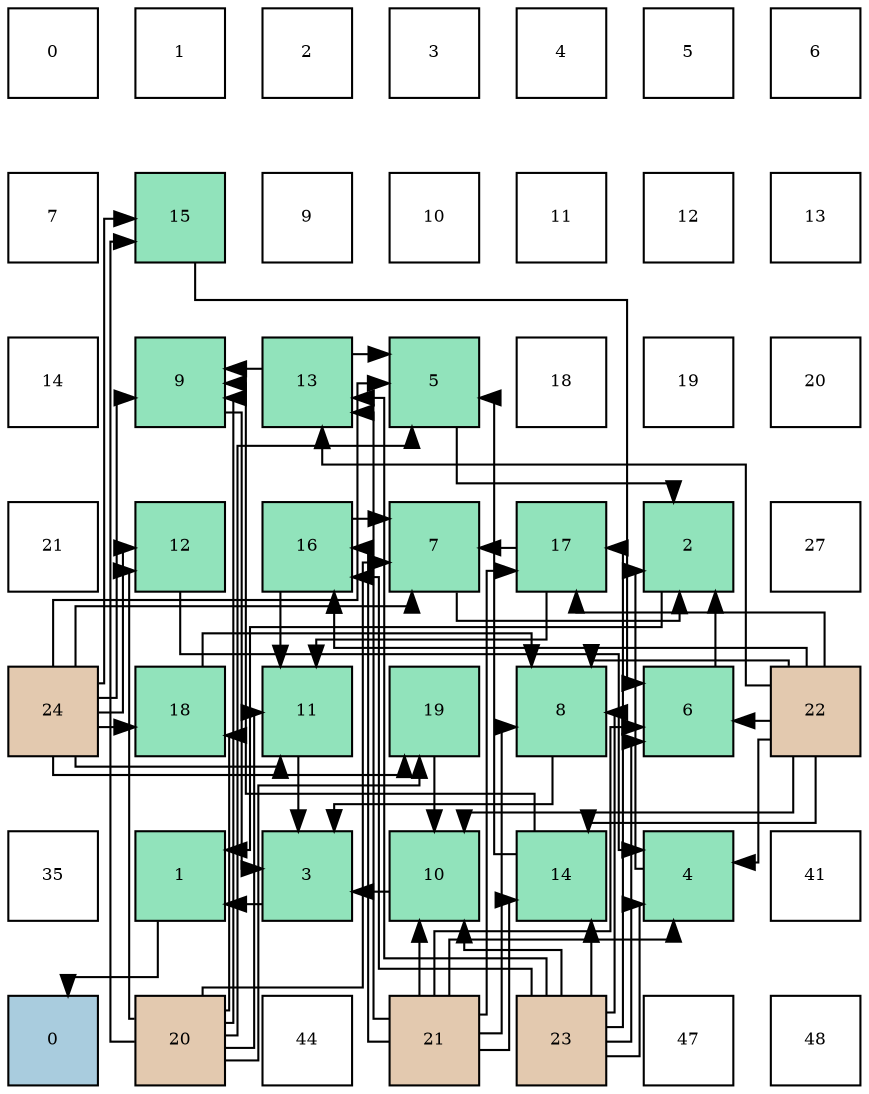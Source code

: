 digraph layout{
 rankdir=TB;
 splines=ortho;
 node [style=filled shape=square fixedsize=true width=0.6];
0[label="0", fontsize=8, fillcolor="#ffffff"];
1[label="1", fontsize=8, fillcolor="#ffffff"];
2[label="2", fontsize=8, fillcolor="#ffffff"];
3[label="3", fontsize=8, fillcolor="#ffffff"];
4[label="4", fontsize=8, fillcolor="#ffffff"];
5[label="5", fontsize=8, fillcolor="#ffffff"];
6[label="6", fontsize=8, fillcolor="#ffffff"];
7[label="7", fontsize=8, fillcolor="#ffffff"];
8[label="15", fontsize=8, fillcolor="#91e3bb"];
9[label="9", fontsize=8, fillcolor="#ffffff"];
10[label="10", fontsize=8, fillcolor="#ffffff"];
11[label="11", fontsize=8, fillcolor="#ffffff"];
12[label="12", fontsize=8, fillcolor="#ffffff"];
13[label="13", fontsize=8, fillcolor="#ffffff"];
14[label="14", fontsize=8, fillcolor="#ffffff"];
15[label="9", fontsize=8, fillcolor="#91e3bb"];
16[label="13", fontsize=8, fillcolor="#91e3bb"];
17[label="5", fontsize=8, fillcolor="#91e3bb"];
18[label="18", fontsize=8, fillcolor="#ffffff"];
19[label="19", fontsize=8, fillcolor="#ffffff"];
20[label="20", fontsize=8, fillcolor="#ffffff"];
21[label="21", fontsize=8, fillcolor="#ffffff"];
22[label="12", fontsize=8, fillcolor="#91e3bb"];
23[label="16", fontsize=8, fillcolor="#91e3bb"];
24[label="7", fontsize=8, fillcolor="#91e3bb"];
25[label="17", fontsize=8, fillcolor="#91e3bb"];
26[label="2", fontsize=8, fillcolor="#91e3bb"];
27[label="27", fontsize=8, fillcolor="#ffffff"];
28[label="24", fontsize=8, fillcolor="#e3c9af"];
29[label="18", fontsize=8, fillcolor="#91e3bb"];
30[label="11", fontsize=8, fillcolor="#91e3bb"];
31[label="19", fontsize=8, fillcolor="#91e3bb"];
32[label="8", fontsize=8, fillcolor="#91e3bb"];
33[label="6", fontsize=8, fillcolor="#91e3bb"];
34[label="22", fontsize=8, fillcolor="#e3c9af"];
35[label="35", fontsize=8, fillcolor="#ffffff"];
36[label="1", fontsize=8, fillcolor="#91e3bb"];
37[label="3", fontsize=8, fillcolor="#91e3bb"];
38[label="10", fontsize=8, fillcolor="#91e3bb"];
39[label="14", fontsize=8, fillcolor="#91e3bb"];
40[label="4", fontsize=8, fillcolor="#91e3bb"];
41[label="41", fontsize=8, fillcolor="#ffffff"];
42[label="0", fontsize=8, fillcolor="#a9ccde"];
43[label="20", fontsize=8, fillcolor="#e3c9af"];
44[label="44", fontsize=8, fillcolor="#ffffff"];
45[label="21", fontsize=8, fillcolor="#e3c9af"];
46[label="23", fontsize=8, fillcolor="#e3c9af"];
47[label="47", fontsize=8, fillcolor="#ffffff"];
48[label="48", fontsize=8, fillcolor="#ffffff"];
edge [constraint=false, style=vis];36 -> 42;
26 -> 36;
37 -> 36;
40 -> 26;
17 -> 26;
33 -> 26;
24 -> 26;
32 -> 37;
15 -> 37;
38 -> 37;
30 -> 37;
22 -> 40;
45 -> 40;
34 -> 40;
46 -> 40;
16 -> 17;
39 -> 17;
43 -> 17;
28 -> 17;
8 -> 33;
45 -> 33;
34 -> 33;
46 -> 33;
23 -> 24;
25 -> 24;
43 -> 24;
28 -> 24;
29 -> 32;
45 -> 32;
34 -> 32;
46 -> 32;
16 -> 15;
39 -> 15;
43 -> 15;
28 -> 15;
31 -> 38;
45 -> 38;
34 -> 38;
46 -> 38;
23 -> 30;
25 -> 30;
43 -> 30;
28 -> 30;
43 -> 22;
28 -> 22;
45 -> 16;
34 -> 16;
46 -> 16;
45 -> 39;
34 -> 39;
46 -> 39;
43 -> 8;
28 -> 8;
45 -> 23;
34 -> 23;
46 -> 23;
45 -> 25;
34 -> 25;
46 -> 25;
43 -> 29;
28 -> 29;
43 -> 31;
28 -> 31;
edge [constraint=true, style=invis];
0 -> 7 -> 14 -> 21 -> 28 -> 35 -> 42;
1 -> 8 -> 15 -> 22 -> 29 -> 36 -> 43;
2 -> 9 -> 16 -> 23 -> 30 -> 37 -> 44;
3 -> 10 -> 17 -> 24 -> 31 -> 38 -> 45;
4 -> 11 -> 18 -> 25 -> 32 -> 39 -> 46;
5 -> 12 -> 19 -> 26 -> 33 -> 40 -> 47;
6 -> 13 -> 20 -> 27 -> 34 -> 41 -> 48;
rank = same {0 -> 1 -> 2 -> 3 -> 4 -> 5 -> 6};
rank = same {7 -> 8 -> 9 -> 10 -> 11 -> 12 -> 13};
rank = same {14 -> 15 -> 16 -> 17 -> 18 -> 19 -> 20};
rank = same {21 -> 22 -> 23 -> 24 -> 25 -> 26 -> 27};
rank = same {28 -> 29 -> 30 -> 31 -> 32 -> 33 -> 34};
rank = same {35 -> 36 -> 37 -> 38 -> 39 -> 40 -> 41};
rank = same {42 -> 43 -> 44 -> 45 -> 46 -> 47 -> 48};
}